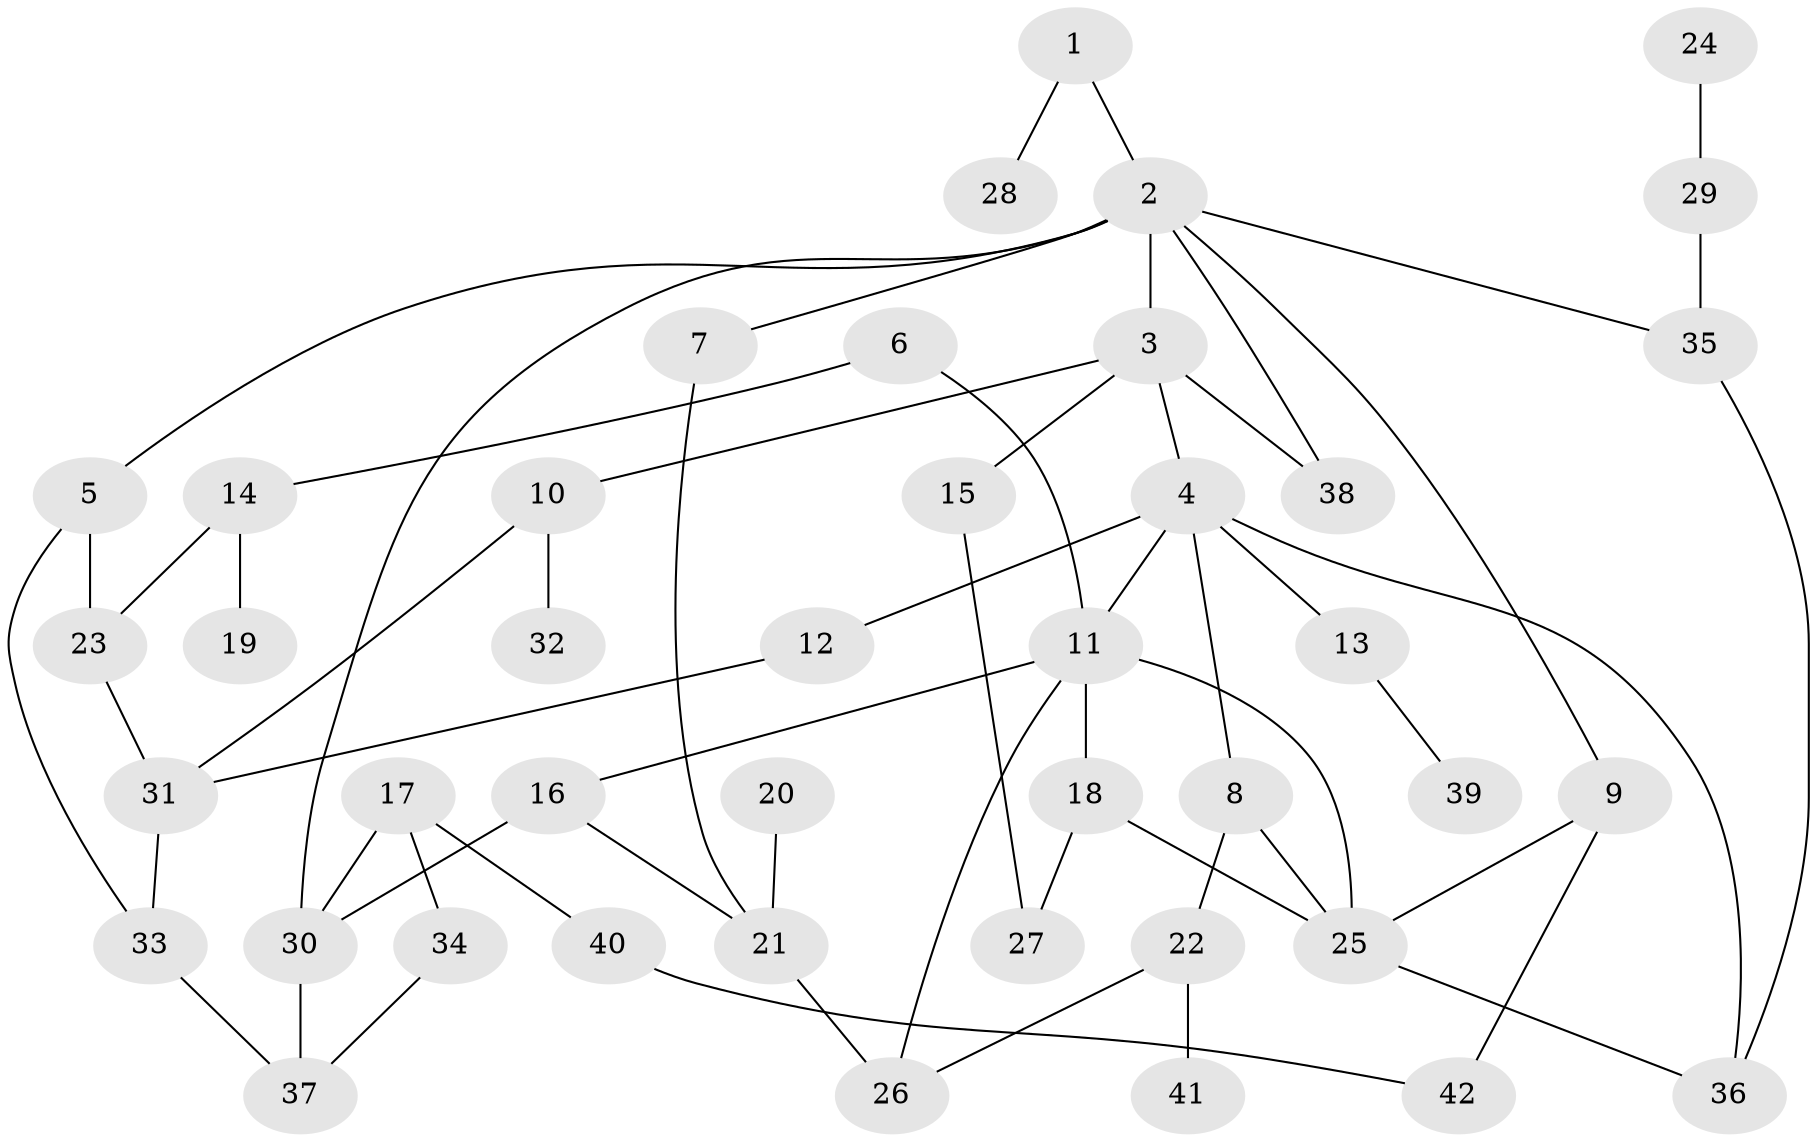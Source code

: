 // original degree distribution, {2: 0.4067796610169492, 8: 0.01694915254237288, 5: 0.05084745762711865, 6: 0.03389830508474576, 3: 0.288135593220339, 4: 0.03389830508474576, 1: 0.1694915254237288}
// Generated by graph-tools (version 1.1) at 2025/36/03/04/25 23:36:11]
// undirected, 42 vertices, 59 edges
graph export_dot {
  node [color=gray90,style=filled];
  1;
  2;
  3;
  4;
  5;
  6;
  7;
  8;
  9;
  10;
  11;
  12;
  13;
  14;
  15;
  16;
  17;
  18;
  19;
  20;
  21;
  22;
  23;
  24;
  25;
  26;
  27;
  28;
  29;
  30;
  31;
  32;
  33;
  34;
  35;
  36;
  37;
  38;
  39;
  40;
  41;
  42;
  1 -- 2 [weight=1.0];
  1 -- 28 [weight=1.0];
  2 -- 3 [weight=1.0];
  2 -- 5 [weight=1.0];
  2 -- 7 [weight=1.0];
  2 -- 9 [weight=1.0];
  2 -- 30 [weight=1.0];
  2 -- 35 [weight=1.0];
  2 -- 38 [weight=1.0];
  3 -- 4 [weight=1.0];
  3 -- 10 [weight=1.0];
  3 -- 15 [weight=1.0];
  3 -- 38 [weight=1.0];
  4 -- 8 [weight=1.0];
  4 -- 11 [weight=1.0];
  4 -- 12 [weight=1.0];
  4 -- 13 [weight=1.0];
  4 -- 36 [weight=1.0];
  5 -- 23 [weight=1.0];
  5 -- 33 [weight=1.0];
  6 -- 11 [weight=1.0];
  6 -- 14 [weight=1.0];
  7 -- 21 [weight=1.0];
  8 -- 22 [weight=1.0];
  8 -- 25 [weight=1.0];
  9 -- 25 [weight=1.0];
  9 -- 42 [weight=1.0];
  10 -- 31 [weight=1.0];
  10 -- 32 [weight=1.0];
  11 -- 16 [weight=1.0];
  11 -- 18 [weight=1.0];
  11 -- 25 [weight=1.0];
  11 -- 26 [weight=1.0];
  12 -- 31 [weight=1.0];
  13 -- 39 [weight=1.0];
  14 -- 19 [weight=1.0];
  14 -- 23 [weight=1.0];
  15 -- 27 [weight=1.0];
  16 -- 21 [weight=1.0];
  16 -- 30 [weight=1.0];
  17 -- 30 [weight=1.0];
  17 -- 34 [weight=1.0];
  17 -- 40 [weight=1.0];
  18 -- 25 [weight=1.0];
  18 -- 27 [weight=1.0];
  20 -- 21 [weight=1.0];
  21 -- 26 [weight=1.0];
  22 -- 26 [weight=1.0];
  22 -- 41 [weight=1.0];
  23 -- 31 [weight=1.0];
  24 -- 29 [weight=1.0];
  25 -- 36 [weight=1.0];
  29 -- 35 [weight=1.0];
  30 -- 37 [weight=1.0];
  31 -- 33 [weight=1.0];
  33 -- 37 [weight=1.0];
  34 -- 37 [weight=1.0];
  35 -- 36 [weight=1.0];
  40 -- 42 [weight=1.0];
}
